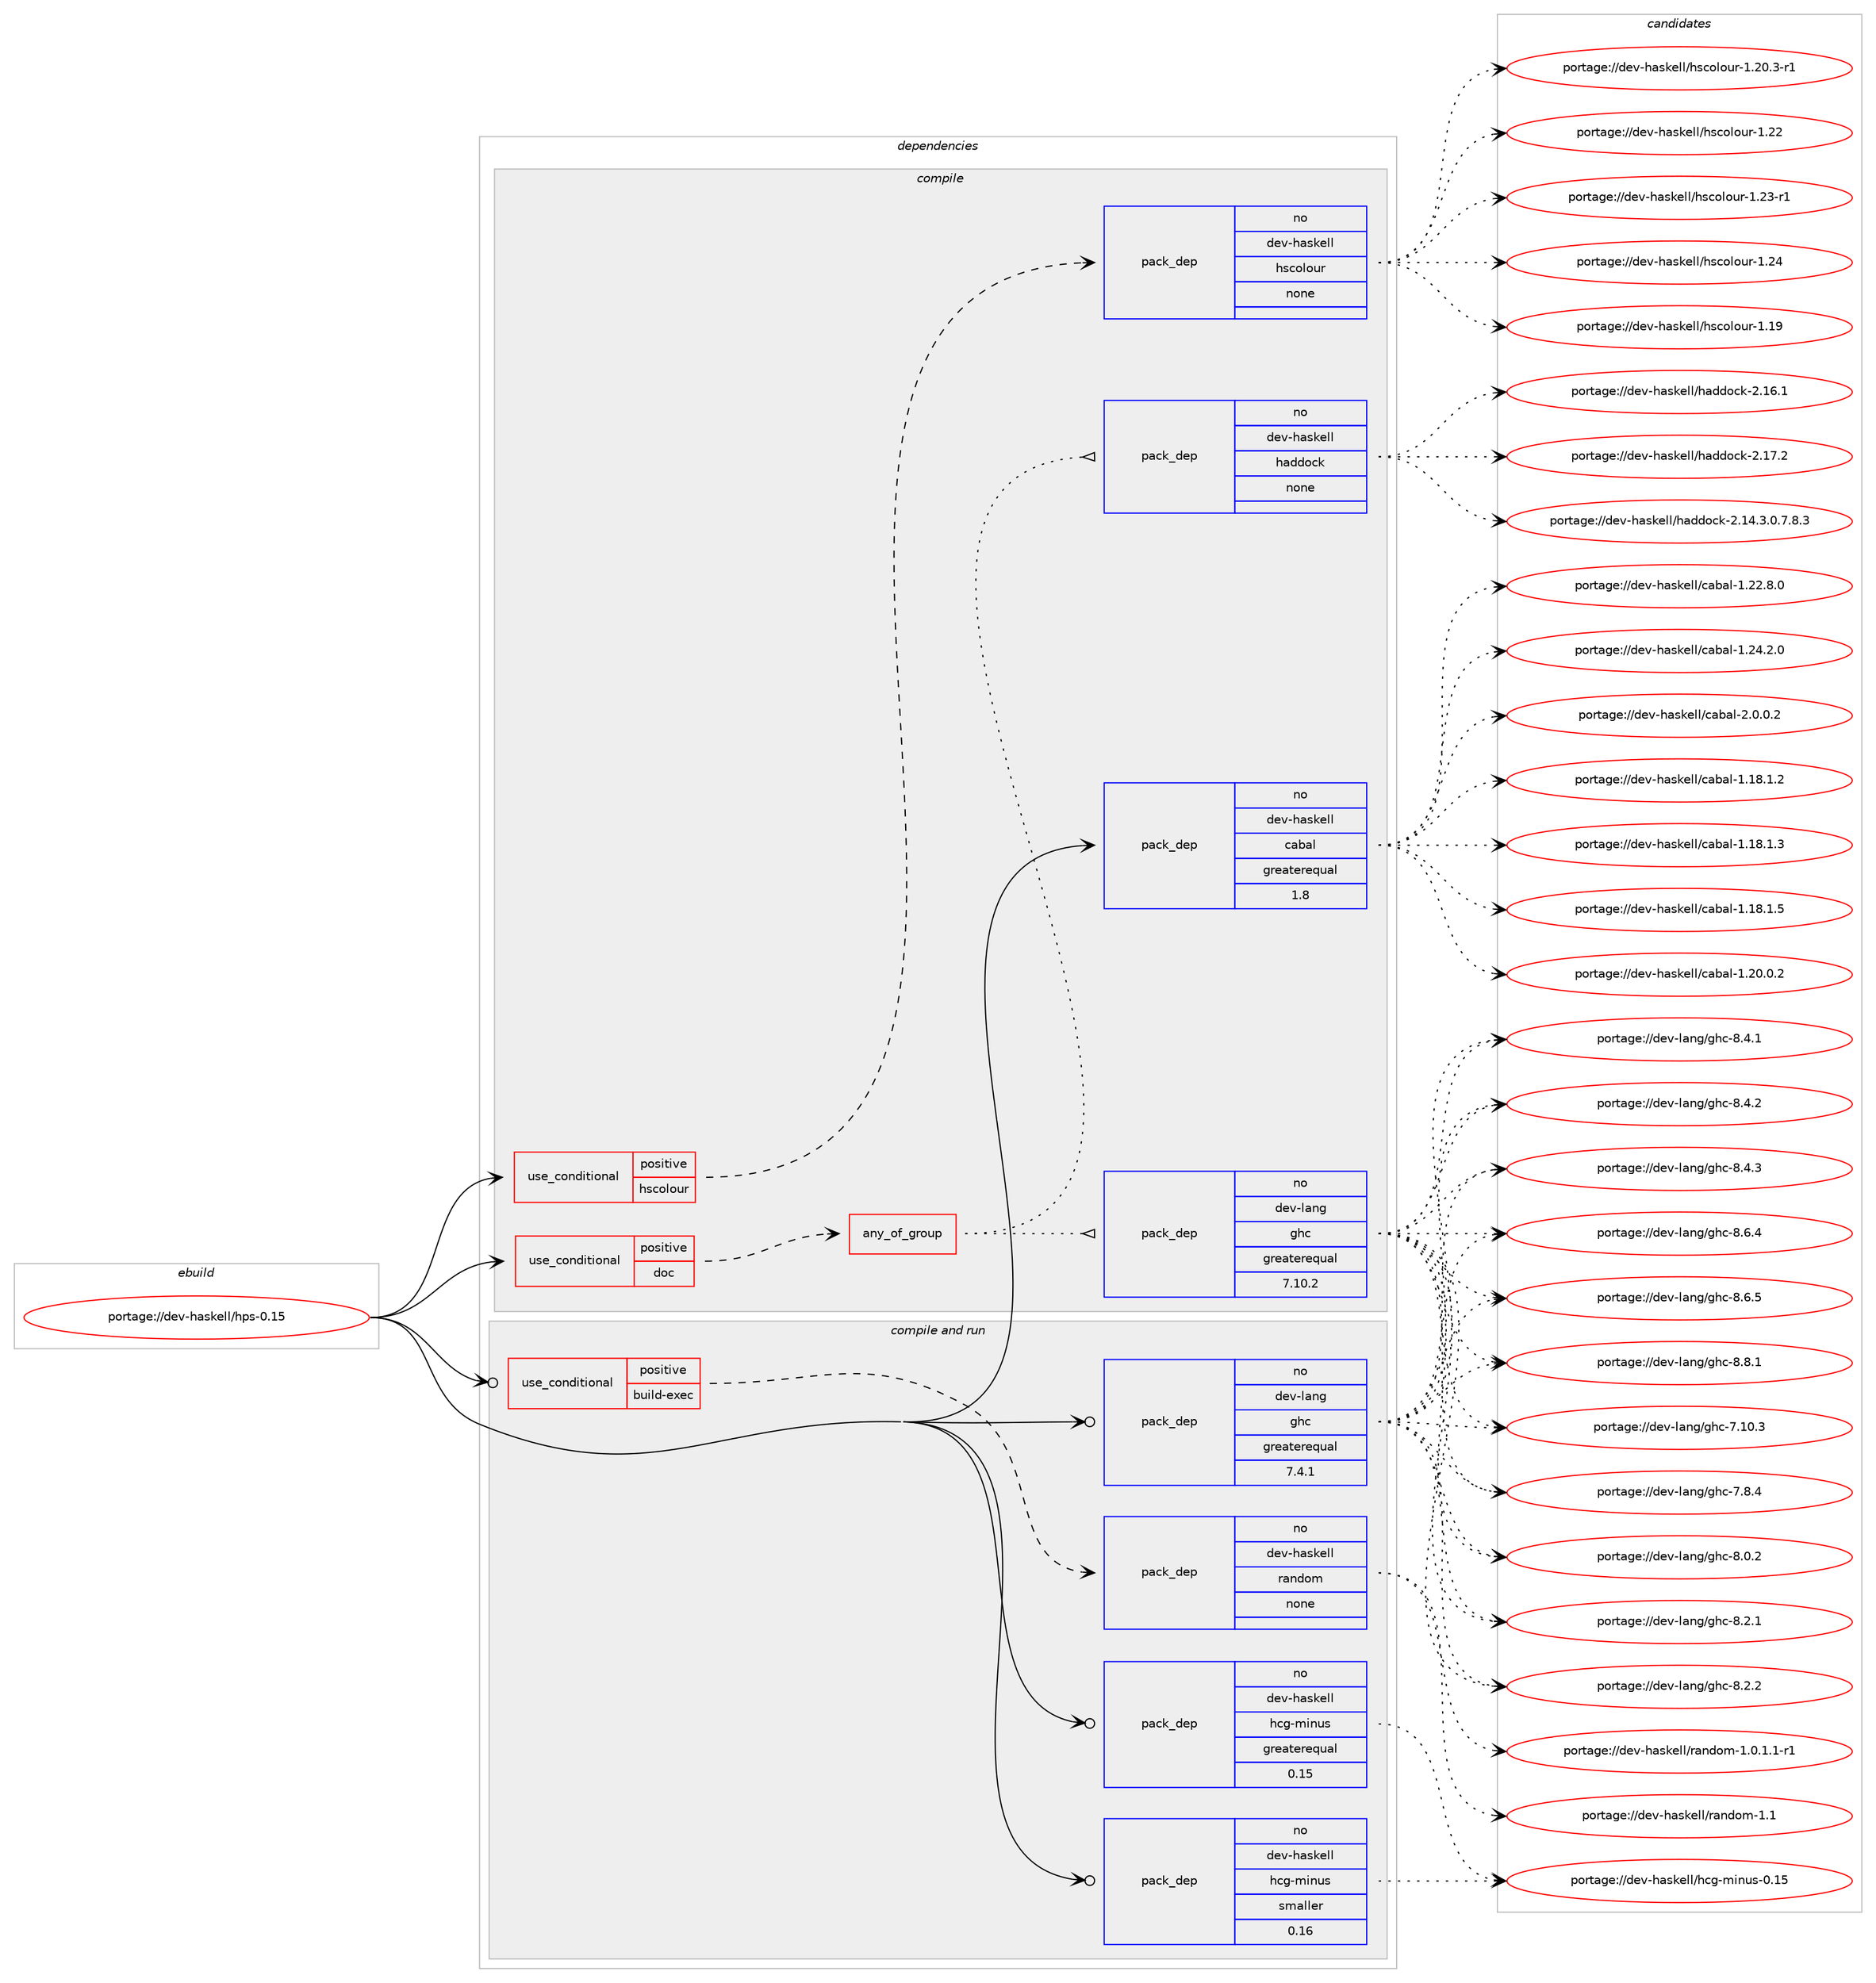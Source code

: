 digraph prolog {

# *************
# Graph options
# *************

newrank=true;
concentrate=true;
compound=true;
graph [rankdir=LR,fontname=Helvetica,fontsize=10,ranksep=1.5];#, ranksep=2.5, nodesep=0.2];
edge  [arrowhead=vee];
node  [fontname=Helvetica,fontsize=10];

# **********
# The ebuild
# **********

subgraph cluster_leftcol {
color=gray;
rank=same;
label=<<i>ebuild</i>>;
id [label="portage://dev-haskell/hps-0.15", color=red, width=4, href="../dev-haskell/hps-0.15.svg"];
}

# ****************
# The dependencies
# ****************

subgraph cluster_midcol {
color=gray;
label=<<i>dependencies</i>>;
subgraph cluster_compile {
fillcolor="#eeeeee";
style=filled;
label=<<i>compile</i>>;
subgraph cond15548 {
dependency70390 [label=<<TABLE BORDER="0" CELLBORDER="1" CELLSPACING="0" CELLPADDING="4"><TR><TD ROWSPAN="3" CELLPADDING="10">use_conditional</TD></TR><TR><TD>positive</TD></TR><TR><TD>doc</TD></TR></TABLE>>, shape=none, color=red];
subgraph any1822 {
dependency70391 [label=<<TABLE BORDER="0" CELLBORDER="1" CELLSPACING="0" CELLPADDING="4"><TR><TD CELLPADDING="10">any_of_group</TD></TR></TABLE>>, shape=none, color=red];subgraph pack52963 {
dependency70392 [label=<<TABLE BORDER="0" CELLBORDER="1" CELLSPACING="0" CELLPADDING="4" WIDTH="220"><TR><TD ROWSPAN="6" CELLPADDING="30">pack_dep</TD></TR><TR><TD WIDTH="110">no</TD></TR><TR><TD>dev-haskell</TD></TR><TR><TD>haddock</TD></TR><TR><TD>none</TD></TR><TR><TD></TD></TR></TABLE>>, shape=none, color=blue];
}
dependency70391:e -> dependency70392:w [weight=20,style="dotted",arrowhead="oinv"];
subgraph pack52964 {
dependency70393 [label=<<TABLE BORDER="0" CELLBORDER="1" CELLSPACING="0" CELLPADDING="4" WIDTH="220"><TR><TD ROWSPAN="6" CELLPADDING="30">pack_dep</TD></TR><TR><TD WIDTH="110">no</TD></TR><TR><TD>dev-lang</TD></TR><TR><TD>ghc</TD></TR><TR><TD>greaterequal</TD></TR><TR><TD>7.10.2</TD></TR></TABLE>>, shape=none, color=blue];
}
dependency70391:e -> dependency70393:w [weight=20,style="dotted",arrowhead="oinv"];
}
dependency70390:e -> dependency70391:w [weight=20,style="dashed",arrowhead="vee"];
}
id:e -> dependency70390:w [weight=20,style="solid",arrowhead="vee"];
subgraph cond15549 {
dependency70394 [label=<<TABLE BORDER="0" CELLBORDER="1" CELLSPACING="0" CELLPADDING="4"><TR><TD ROWSPAN="3" CELLPADDING="10">use_conditional</TD></TR><TR><TD>positive</TD></TR><TR><TD>hscolour</TD></TR></TABLE>>, shape=none, color=red];
subgraph pack52965 {
dependency70395 [label=<<TABLE BORDER="0" CELLBORDER="1" CELLSPACING="0" CELLPADDING="4" WIDTH="220"><TR><TD ROWSPAN="6" CELLPADDING="30">pack_dep</TD></TR><TR><TD WIDTH="110">no</TD></TR><TR><TD>dev-haskell</TD></TR><TR><TD>hscolour</TD></TR><TR><TD>none</TD></TR><TR><TD></TD></TR></TABLE>>, shape=none, color=blue];
}
dependency70394:e -> dependency70395:w [weight=20,style="dashed",arrowhead="vee"];
}
id:e -> dependency70394:w [weight=20,style="solid",arrowhead="vee"];
subgraph pack52966 {
dependency70396 [label=<<TABLE BORDER="0" CELLBORDER="1" CELLSPACING="0" CELLPADDING="4" WIDTH="220"><TR><TD ROWSPAN="6" CELLPADDING="30">pack_dep</TD></TR><TR><TD WIDTH="110">no</TD></TR><TR><TD>dev-haskell</TD></TR><TR><TD>cabal</TD></TR><TR><TD>greaterequal</TD></TR><TR><TD>1.8</TD></TR></TABLE>>, shape=none, color=blue];
}
id:e -> dependency70396:w [weight=20,style="solid",arrowhead="vee"];
}
subgraph cluster_compileandrun {
fillcolor="#eeeeee";
style=filled;
label=<<i>compile and run</i>>;
subgraph cond15550 {
dependency70397 [label=<<TABLE BORDER="0" CELLBORDER="1" CELLSPACING="0" CELLPADDING="4"><TR><TD ROWSPAN="3" CELLPADDING="10">use_conditional</TD></TR><TR><TD>positive</TD></TR><TR><TD>build-exec</TD></TR></TABLE>>, shape=none, color=red];
subgraph pack52967 {
dependency70398 [label=<<TABLE BORDER="0" CELLBORDER="1" CELLSPACING="0" CELLPADDING="4" WIDTH="220"><TR><TD ROWSPAN="6" CELLPADDING="30">pack_dep</TD></TR><TR><TD WIDTH="110">no</TD></TR><TR><TD>dev-haskell</TD></TR><TR><TD>random</TD></TR><TR><TD>none</TD></TR><TR><TD></TD></TR></TABLE>>, shape=none, color=blue];
}
dependency70397:e -> dependency70398:w [weight=20,style="dashed",arrowhead="vee"];
}
id:e -> dependency70397:w [weight=20,style="solid",arrowhead="odotvee"];
subgraph pack52968 {
dependency70399 [label=<<TABLE BORDER="0" CELLBORDER="1" CELLSPACING="0" CELLPADDING="4" WIDTH="220"><TR><TD ROWSPAN="6" CELLPADDING="30">pack_dep</TD></TR><TR><TD WIDTH="110">no</TD></TR><TR><TD>dev-haskell</TD></TR><TR><TD>hcg-minus</TD></TR><TR><TD>greaterequal</TD></TR><TR><TD>0.15</TD></TR></TABLE>>, shape=none, color=blue];
}
id:e -> dependency70399:w [weight=20,style="solid",arrowhead="odotvee"];
subgraph pack52969 {
dependency70400 [label=<<TABLE BORDER="0" CELLBORDER="1" CELLSPACING="0" CELLPADDING="4" WIDTH="220"><TR><TD ROWSPAN="6" CELLPADDING="30">pack_dep</TD></TR><TR><TD WIDTH="110">no</TD></TR><TR><TD>dev-haskell</TD></TR><TR><TD>hcg-minus</TD></TR><TR><TD>smaller</TD></TR><TR><TD>0.16</TD></TR></TABLE>>, shape=none, color=blue];
}
id:e -> dependency70400:w [weight=20,style="solid",arrowhead="odotvee"];
subgraph pack52970 {
dependency70401 [label=<<TABLE BORDER="0" CELLBORDER="1" CELLSPACING="0" CELLPADDING="4" WIDTH="220"><TR><TD ROWSPAN="6" CELLPADDING="30">pack_dep</TD></TR><TR><TD WIDTH="110">no</TD></TR><TR><TD>dev-lang</TD></TR><TR><TD>ghc</TD></TR><TR><TD>greaterequal</TD></TR><TR><TD>7.4.1</TD></TR></TABLE>>, shape=none, color=blue];
}
id:e -> dependency70401:w [weight=20,style="solid",arrowhead="odotvee"];
}
subgraph cluster_run {
fillcolor="#eeeeee";
style=filled;
label=<<i>run</i>>;
}
}

# **************
# The candidates
# **************

subgraph cluster_choices {
rank=same;
color=gray;
label=<<i>candidates</i>>;

subgraph choice52963 {
color=black;
nodesep=1;
choiceportage1001011184510497115107101108108471049710010011199107455046495246514648465546564651 [label="portage://dev-haskell/haddock-2.14.3.0.7.8.3", color=red, width=4,href="../dev-haskell/haddock-2.14.3.0.7.8.3.svg"];
choiceportage100101118451049711510710110810847104971001001119910745504649544649 [label="portage://dev-haskell/haddock-2.16.1", color=red, width=4,href="../dev-haskell/haddock-2.16.1.svg"];
choiceportage100101118451049711510710110810847104971001001119910745504649554650 [label="portage://dev-haskell/haddock-2.17.2", color=red, width=4,href="../dev-haskell/haddock-2.17.2.svg"];
dependency70392:e -> choiceportage1001011184510497115107101108108471049710010011199107455046495246514648465546564651:w [style=dotted,weight="100"];
dependency70392:e -> choiceportage100101118451049711510710110810847104971001001119910745504649544649:w [style=dotted,weight="100"];
dependency70392:e -> choiceportage100101118451049711510710110810847104971001001119910745504649554650:w [style=dotted,weight="100"];
}
subgraph choice52964 {
color=black;
nodesep=1;
choiceportage1001011184510897110103471031049945554649484651 [label="portage://dev-lang/ghc-7.10.3", color=red, width=4,href="../dev-lang/ghc-7.10.3.svg"];
choiceportage10010111845108971101034710310499455546564652 [label="portage://dev-lang/ghc-7.8.4", color=red, width=4,href="../dev-lang/ghc-7.8.4.svg"];
choiceportage10010111845108971101034710310499455646484650 [label="portage://dev-lang/ghc-8.0.2", color=red, width=4,href="../dev-lang/ghc-8.0.2.svg"];
choiceportage10010111845108971101034710310499455646504649 [label="portage://dev-lang/ghc-8.2.1", color=red, width=4,href="../dev-lang/ghc-8.2.1.svg"];
choiceportage10010111845108971101034710310499455646504650 [label="portage://dev-lang/ghc-8.2.2", color=red, width=4,href="../dev-lang/ghc-8.2.2.svg"];
choiceportage10010111845108971101034710310499455646524649 [label="portage://dev-lang/ghc-8.4.1", color=red, width=4,href="../dev-lang/ghc-8.4.1.svg"];
choiceportage10010111845108971101034710310499455646524650 [label="portage://dev-lang/ghc-8.4.2", color=red, width=4,href="../dev-lang/ghc-8.4.2.svg"];
choiceportage10010111845108971101034710310499455646524651 [label="portage://dev-lang/ghc-8.4.3", color=red, width=4,href="../dev-lang/ghc-8.4.3.svg"];
choiceportage10010111845108971101034710310499455646544652 [label="portage://dev-lang/ghc-8.6.4", color=red, width=4,href="../dev-lang/ghc-8.6.4.svg"];
choiceportage10010111845108971101034710310499455646544653 [label="portage://dev-lang/ghc-8.6.5", color=red, width=4,href="../dev-lang/ghc-8.6.5.svg"];
choiceportage10010111845108971101034710310499455646564649 [label="portage://dev-lang/ghc-8.8.1", color=red, width=4,href="../dev-lang/ghc-8.8.1.svg"];
dependency70393:e -> choiceportage1001011184510897110103471031049945554649484651:w [style=dotted,weight="100"];
dependency70393:e -> choiceportage10010111845108971101034710310499455546564652:w [style=dotted,weight="100"];
dependency70393:e -> choiceportage10010111845108971101034710310499455646484650:w [style=dotted,weight="100"];
dependency70393:e -> choiceportage10010111845108971101034710310499455646504649:w [style=dotted,weight="100"];
dependency70393:e -> choiceportage10010111845108971101034710310499455646504650:w [style=dotted,weight="100"];
dependency70393:e -> choiceportage10010111845108971101034710310499455646524649:w [style=dotted,weight="100"];
dependency70393:e -> choiceportage10010111845108971101034710310499455646524650:w [style=dotted,weight="100"];
dependency70393:e -> choiceportage10010111845108971101034710310499455646524651:w [style=dotted,weight="100"];
dependency70393:e -> choiceportage10010111845108971101034710310499455646544652:w [style=dotted,weight="100"];
dependency70393:e -> choiceportage10010111845108971101034710310499455646544653:w [style=dotted,weight="100"];
dependency70393:e -> choiceportage10010111845108971101034710310499455646564649:w [style=dotted,weight="100"];
}
subgraph choice52965 {
color=black;
nodesep=1;
choiceportage100101118451049711510710110810847104115991111081111171144549464957 [label="portage://dev-haskell/hscolour-1.19", color=red, width=4,href="../dev-haskell/hscolour-1.19.svg"];
choiceportage10010111845104971151071011081084710411599111108111117114454946504846514511449 [label="portage://dev-haskell/hscolour-1.20.3-r1", color=red, width=4,href="../dev-haskell/hscolour-1.20.3-r1.svg"];
choiceportage100101118451049711510710110810847104115991111081111171144549465050 [label="portage://dev-haskell/hscolour-1.22", color=red, width=4,href="../dev-haskell/hscolour-1.22.svg"];
choiceportage1001011184510497115107101108108471041159911110811111711445494650514511449 [label="portage://dev-haskell/hscolour-1.23-r1", color=red, width=4,href="../dev-haskell/hscolour-1.23-r1.svg"];
choiceportage100101118451049711510710110810847104115991111081111171144549465052 [label="portage://dev-haskell/hscolour-1.24", color=red, width=4,href="../dev-haskell/hscolour-1.24.svg"];
dependency70395:e -> choiceportage100101118451049711510710110810847104115991111081111171144549464957:w [style=dotted,weight="100"];
dependency70395:e -> choiceportage10010111845104971151071011081084710411599111108111117114454946504846514511449:w [style=dotted,weight="100"];
dependency70395:e -> choiceportage100101118451049711510710110810847104115991111081111171144549465050:w [style=dotted,weight="100"];
dependency70395:e -> choiceportage1001011184510497115107101108108471041159911110811111711445494650514511449:w [style=dotted,weight="100"];
dependency70395:e -> choiceportage100101118451049711510710110810847104115991111081111171144549465052:w [style=dotted,weight="100"];
}
subgraph choice52966 {
color=black;
nodesep=1;
choiceportage10010111845104971151071011081084799979897108454946495646494650 [label="portage://dev-haskell/cabal-1.18.1.2", color=red, width=4,href="../dev-haskell/cabal-1.18.1.2.svg"];
choiceportage10010111845104971151071011081084799979897108454946495646494651 [label="portage://dev-haskell/cabal-1.18.1.3", color=red, width=4,href="../dev-haskell/cabal-1.18.1.3.svg"];
choiceportage10010111845104971151071011081084799979897108454946495646494653 [label="portage://dev-haskell/cabal-1.18.1.5", color=red, width=4,href="../dev-haskell/cabal-1.18.1.5.svg"];
choiceportage10010111845104971151071011081084799979897108454946504846484650 [label="portage://dev-haskell/cabal-1.20.0.2", color=red, width=4,href="../dev-haskell/cabal-1.20.0.2.svg"];
choiceportage10010111845104971151071011081084799979897108454946505046564648 [label="portage://dev-haskell/cabal-1.22.8.0", color=red, width=4,href="../dev-haskell/cabal-1.22.8.0.svg"];
choiceportage10010111845104971151071011081084799979897108454946505246504648 [label="portage://dev-haskell/cabal-1.24.2.0", color=red, width=4,href="../dev-haskell/cabal-1.24.2.0.svg"];
choiceportage100101118451049711510710110810847999798971084550464846484650 [label="portage://dev-haskell/cabal-2.0.0.2", color=red, width=4,href="../dev-haskell/cabal-2.0.0.2.svg"];
dependency70396:e -> choiceportage10010111845104971151071011081084799979897108454946495646494650:w [style=dotted,weight="100"];
dependency70396:e -> choiceportage10010111845104971151071011081084799979897108454946495646494651:w [style=dotted,weight="100"];
dependency70396:e -> choiceportage10010111845104971151071011081084799979897108454946495646494653:w [style=dotted,weight="100"];
dependency70396:e -> choiceportage10010111845104971151071011081084799979897108454946504846484650:w [style=dotted,weight="100"];
dependency70396:e -> choiceportage10010111845104971151071011081084799979897108454946505046564648:w [style=dotted,weight="100"];
dependency70396:e -> choiceportage10010111845104971151071011081084799979897108454946505246504648:w [style=dotted,weight="100"];
dependency70396:e -> choiceportage100101118451049711510710110810847999798971084550464846484650:w [style=dotted,weight="100"];
}
subgraph choice52967 {
color=black;
nodesep=1;
choiceportage1001011184510497115107101108108471149711010011110945494648464946494511449 [label="portage://dev-haskell/random-1.0.1.1-r1", color=red, width=4,href="../dev-haskell/random-1.0.1.1-r1.svg"];
choiceportage1001011184510497115107101108108471149711010011110945494649 [label="portage://dev-haskell/random-1.1", color=red, width=4,href="../dev-haskell/random-1.1.svg"];
dependency70398:e -> choiceportage1001011184510497115107101108108471149711010011110945494648464946494511449:w [style=dotted,weight="100"];
dependency70398:e -> choiceportage1001011184510497115107101108108471149711010011110945494649:w [style=dotted,weight="100"];
}
subgraph choice52968 {
color=black;
nodesep=1;
choiceportage10010111845104971151071011081084710499103451091051101171154548464953 [label="portage://dev-haskell/hcg-minus-0.15", color=red, width=4,href="../dev-haskell/hcg-minus-0.15.svg"];
dependency70399:e -> choiceportage10010111845104971151071011081084710499103451091051101171154548464953:w [style=dotted,weight="100"];
}
subgraph choice52969 {
color=black;
nodesep=1;
choiceportage10010111845104971151071011081084710499103451091051101171154548464953 [label="portage://dev-haskell/hcg-minus-0.15", color=red, width=4,href="../dev-haskell/hcg-minus-0.15.svg"];
dependency70400:e -> choiceportage10010111845104971151071011081084710499103451091051101171154548464953:w [style=dotted,weight="100"];
}
subgraph choice52970 {
color=black;
nodesep=1;
choiceportage1001011184510897110103471031049945554649484651 [label="portage://dev-lang/ghc-7.10.3", color=red, width=4,href="../dev-lang/ghc-7.10.3.svg"];
choiceportage10010111845108971101034710310499455546564652 [label="portage://dev-lang/ghc-7.8.4", color=red, width=4,href="../dev-lang/ghc-7.8.4.svg"];
choiceportage10010111845108971101034710310499455646484650 [label="portage://dev-lang/ghc-8.0.2", color=red, width=4,href="../dev-lang/ghc-8.0.2.svg"];
choiceportage10010111845108971101034710310499455646504649 [label="portage://dev-lang/ghc-8.2.1", color=red, width=4,href="../dev-lang/ghc-8.2.1.svg"];
choiceportage10010111845108971101034710310499455646504650 [label="portage://dev-lang/ghc-8.2.2", color=red, width=4,href="../dev-lang/ghc-8.2.2.svg"];
choiceportage10010111845108971101034710310499455646524649 [label="portage://dev-lang/ghc-8.4.1", color=red, width=4,href="../dev-lang/ghc-8.4.1.svg"];
choiceportage10010111845108971101034710310499455646524650 [label="portage://dev-lang/ghc-8.4.2", color=red, width=4,href="../dev-lang/ghc-8.4.2.svg"];
choiceportage10010111845108971101034710310499455646524651 [label="portage://dev-lang/ghc-8.4.3", color=red, width=4,href="../dev-lang/ghc-8.4.3.svg"];
choiceportage10010111845108971101034710310499455646544652 [label="portage://dev-lang/ghc-8.6.4", color=red, width=4,href="../dev-lang/ghc-8.6.4.svg"];
choiceportage10010111845108971101034710310499455646544653 [label="portage://dev-lang/ghc-8.6.5", color=red, width=4,href="../dev-lang/ghc-8.6.5.svg"];
choiceportage10010111845108971101034710310499455646564649 [label="portage://dev-lang/ghc-8.8.1", color=red, width=4,href="../dev-lang/ghc-8.8.1.svg"];
dependency70401:e -> choiceportage1001011184510897110103471031049945554649484651:w [style=dotted,weight="100"];
dependency70401:e -> choiceportage10010111845108971101034710310499455546564652:w [style=dotted,weight="100"];
dependency70401:e -> choiceportage10010111845108971101034710310499455646484650:w [style=dotted,weight="100"];
dependency70401:e -> choiceportage10010111845108971101034710310499455646504649:w [style=dotted,weight="100"];
dependency70401:e -> choiceportage10010111845108971101034710310499455646504650:w [style=dotted,weight="100"];
dependency70401:e -> choiceportage10010111845108971101034710310499455646524649:w [style=dotted,weight="100"];
dependency70401:e -> choiceportage10010111845108971101034710310499455646524650:w [style=dotted,weight="100"];
dependency70401:e -> choiceportage10010111845108971101034710310499455646524651:w [style=dotted,weight="100"];
dependency70401:e -> choiceportage10010111845108971101034710310499455646544652:w [style=dotted,weight="100"];
dependency70401:e -> choiceportage10010111845108971101034710310499455646544653:w [style=dotted,weight="100"];
dependency70401:e -> choiceportage10010111845108971101034710310499455646564649:w [style=dotted,weight="100"];
}
}

}
